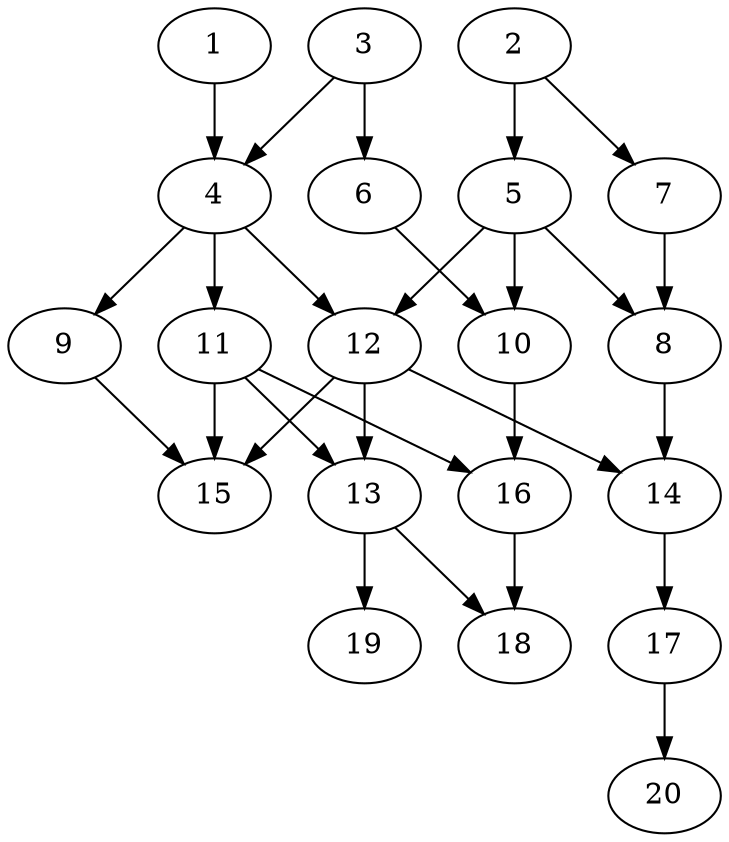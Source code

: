 // DAG automatically generated by daggen at Thu Oct  3 13:58:43 2019
// ./daggen --dot -n 20 --ccr 0.5 --fat 0.5 --regular 0.5 --density 0.6 --mindata 5242880 --maxdata 52428800 
digraph G {
  1 [size="96456704", alpha="0.10", expect_size="48228352"] 
  1 -> 4 [size ="48228352"]
  2 [size="35055616", alpha="0.06", expect_size="17527808"] 
  2 -> 5 [size ="17527808"]
  2 -> 7 [size ="17527808"]
  3 [size="23791616", alpha="0.15", expect_size="11895808"] 
  3 -> 4 [size ="11895808"]
  3 -> 6 [size ="11895808"]
  4 [size="38606848", alpha="0.19", expect_size="19303424"] 
  4 -> 9 [size ="19303424"]
  4 -> 11 [size ="19303424"]
  4 -> 12 [size ="19303424"]
  5 [size="74805248", alpha="0.15", expect_size="37402624"] 
  5 -> 8 [size ="37402624"]
  5 -> 10 [size ="37402624"]
  5 -> 12 [size ="37402624"]
  6 [size="49020928", alpha="0.17", expect_size="24510464"] 
  6 -> 10 [size ="24510464"]
  7 [size="29198336", alpha="0.07", expect_size="14599168"] 
  7 -> 8 [size ="14599168"]
  8 [size="96462848", alpha="0.11", expect_size="48231424"] 
  8 -> 14 [size ="48231424"]
  9 [size="56596480", alpha="0.01", expect_size="28298240"] 
  9 -> 15 [size ="28298240"]
  10 [size="55248896", alpha="0.09", expect_size="27624448"] 
  10 -> 16 [size ="27624448"]
  11 [size="78282752", alpha="0.11", expect_size="39141376"] 
  11 -> 13 [size ="39141376"]
  11 -> 15 [size ="39141376"]
  11 -> 16 [size ="39141376"]
  12 [size="30365696", alpha="0.05", expect_size="15182848"] 
  12 -> 13 [size ="15182848"]
  12 -> 14 [size ="15182848"]
  12 -> 15 [size ="15182848"]
  13 [size="56686592", alpha="0.09", expect_size="28343296"] 
  13 -> 18 [size ="28343296"]
  13 -> 19 [size ="28343296"]
  14 [size="32733184", alpha="0.10", expect_size="16366592"] 
  14 -> 17 [size ="16366592"]
  15 [size="30347264", alpha="0.03", expect_size="15173632"] 
  16 [size="101369856", alpha="0.20", expect_size="50684928"] 
  16 -> 18 [size ="50684928"]
  17 [size="85108736", alpha="0.14", expect_size="42554368"] 
  17 -> 20 [size ="42554368"]
  18 [size="23351296", alpha="0.17", expect_size="11675648"] 
  19 [size="76003328", alpha="0.10", expect_size="38001664"] 
  20 [size="81862656", alpha="0.12", expect_size="40931328"] 
}
